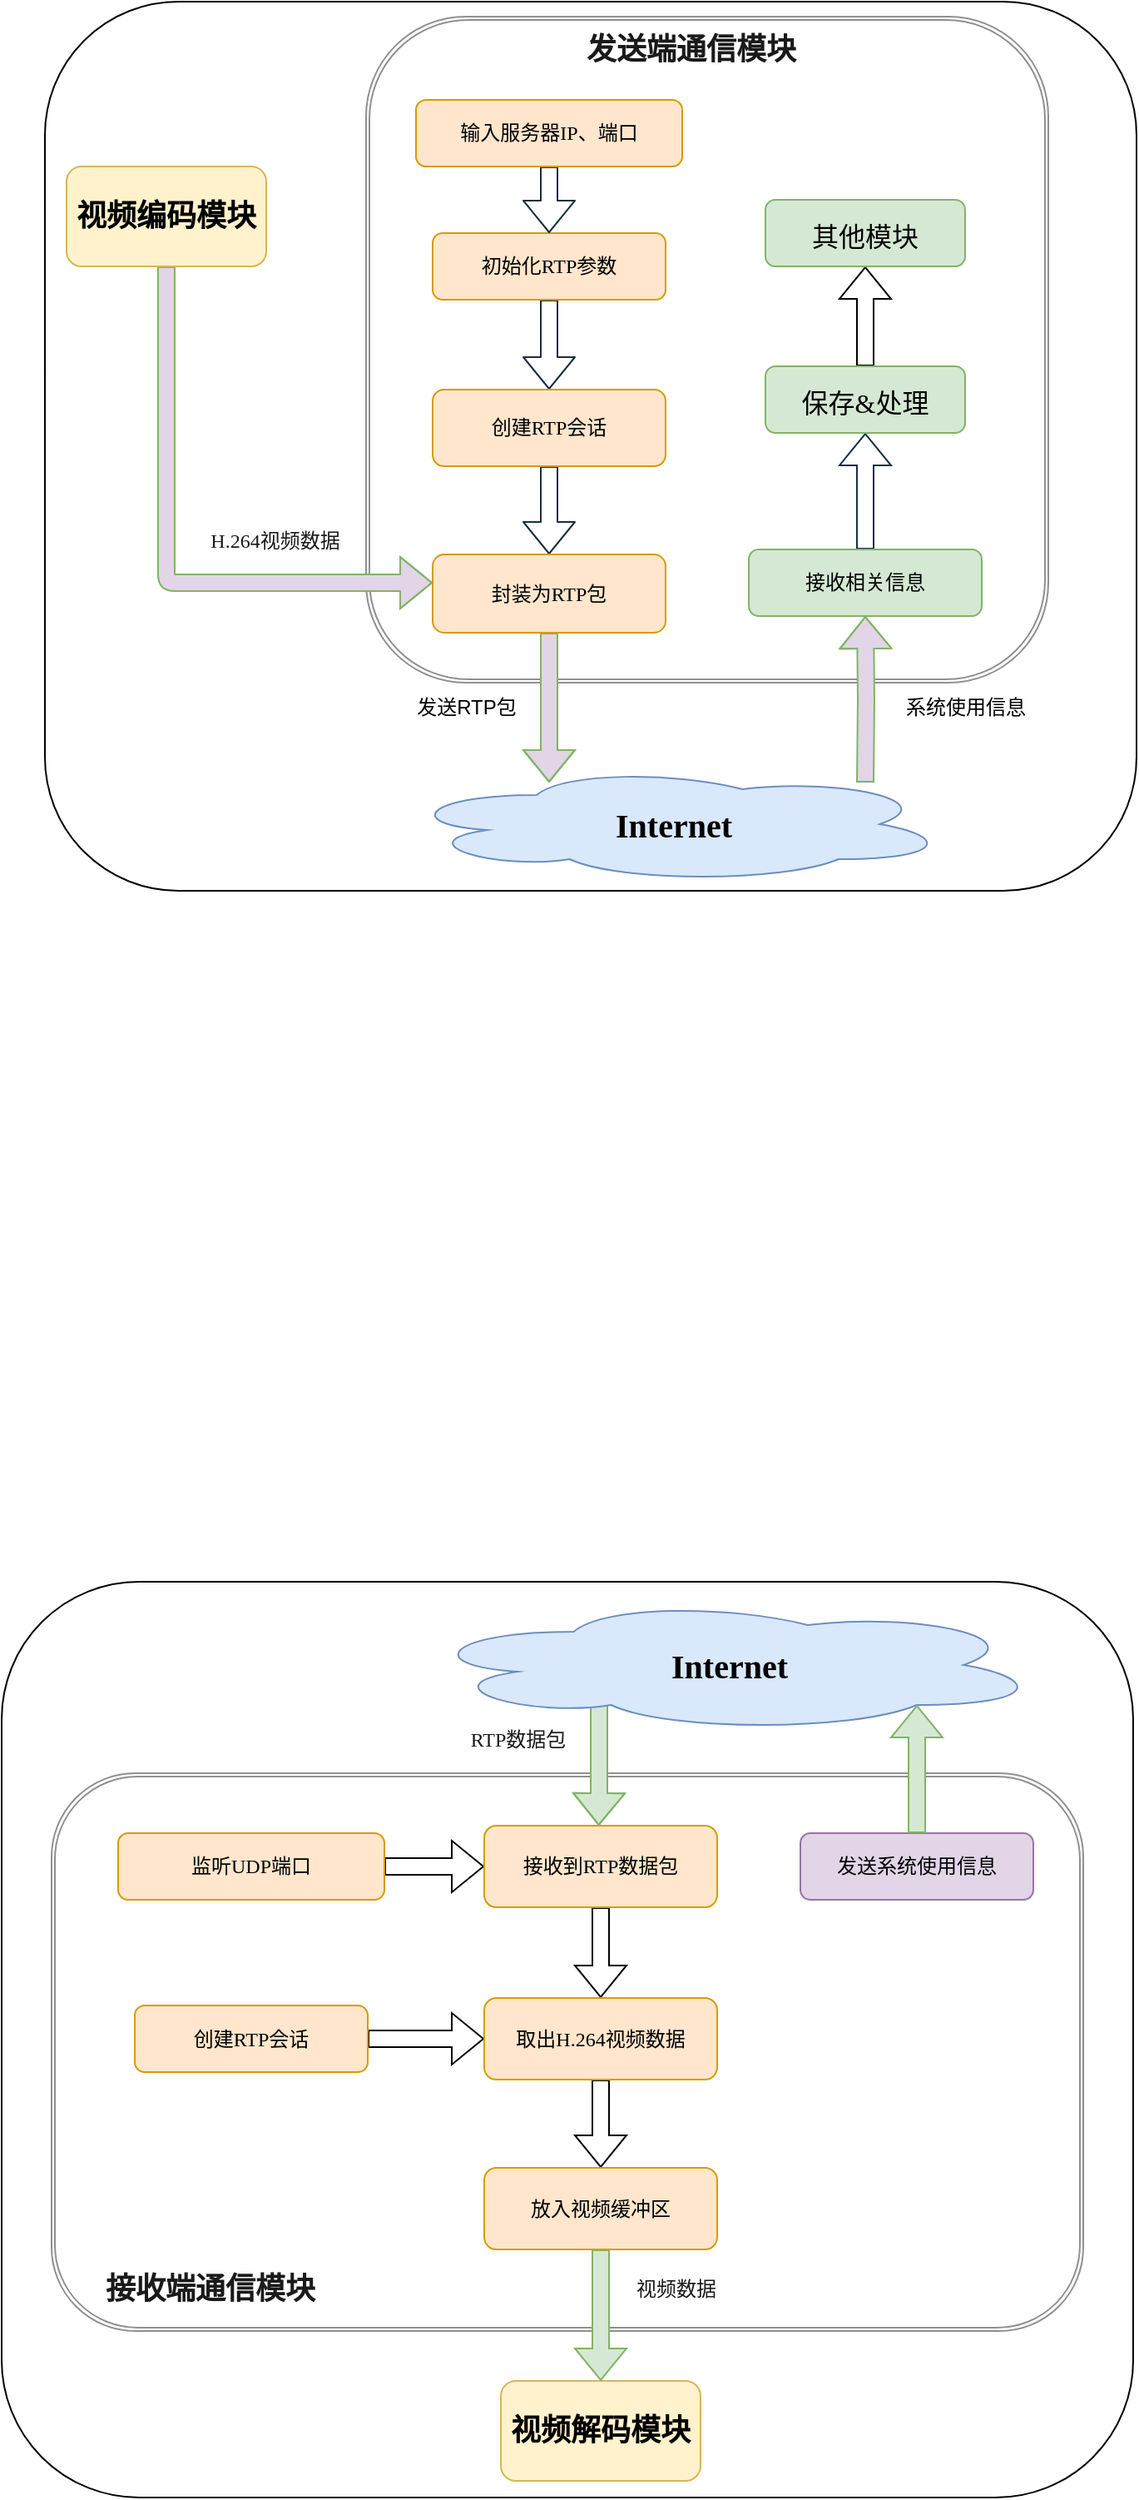 <mxfile version="21.3.8" type="github">
  <diagram name="第 1 页" id="5-qiBzwe0noC_fsVUQBr">
    <mxGraphModel dx="1311" dy="474" grid="0" gridSize="10" guides="1" tooltips="1" connect="1" arrows="1" fold="1" page="0" pageScale="1" pageWidth="827" pageHeight="1169" background="none" math="0" shadow="0">
      <root>
        <mxCell id="0" />
        <mxCell id="1" parent="0" />
        <mxCell id="p3Ov0_laud73-zraFtZD-27" value="" style="rounded=1;whiteSpace=wrap;html=1;fillColor=none;" parent="1" vertex="1">
          <mxGeometry x="-113" y="41" width="656" height="534" as="geometry" />
        </mxCell>
        <mxCell id="p3Ov0_laud73-zraFtZD-50" value="" style="rounded=1;whiteSpace=wrap;html=1;fillColor=none;" parent="1" vertex="1">
          <mxGeometry x="-139" y="990" width="680" height="550" as="geometry" />
        </mxCell>
        <mxCell id="p3Ov0_laud73-zraFtZD-1" value="" style="shape=ext;double=1;rounded=1;whiteSpace=wrap;html=1;fillColor=none;fontFamily=Times New Roman;labelBackgroundColor=none;strokeColor=#909090;fontColor=#1A1A1A;" parent="1" vertex="1">
          <mxGeometry x="80" y="50" width="410" height="400" as="geometry" />
        </mxCell>
        <mxCell id="p3Ov0_laud73-zraFtZD-9" value="" style="edgeStyle=orthogonalEdgeStyle;rounded=1;orthogonalLoop=1;jettySize=auto;html=1;shape=flexArrow;fontFamily=Times New Roman;labelBackgroundColor=none;strokeColor=#182E3E;fontColor=default;" parent="1" source="p3Ov0_laud73-zraFtZD-2" target="p3Ov0_laud73-zraFtZD-3" edge="1">
          <mxGeometry relative="1" as="geometry" />
        </mxCell>
        <mxCell id="p3Ov0_laud73-zraFtZD-2" value="初始化RTP参数" style="rounded=1;whiteSpace=wrap;html=1;fontFamily=Times New Roman;labelBackgroundColor=none;fillColor=#ffe6cc;strokeColor=#d79b00;" parent="1" vertex="1">
          <mxGeometry x="120" y="180" width="140" height="40" as="geometry" />
        </mxCell>
        <mxCell id="p3Ov0_laud73-zraFtZD-11" value="" style="edgeStyle=orthogonalEdgeStyle;rounded=1;orthogonalLoop=1;jettySize=auto;html=1;shape=flexArrow;fontFamily=Times New Roman;labelBackgroundColor=none;strokeColor=#182E3E;fontColor=default;" parent="1" source="p3Ov0_laud73-zraFtZD-3" target="p3Ov0_laud73-zraFtZD-5" edge="1">
          <mxGeometry relative="1" as="geometry" />
        </mxCell>
        <mxCell id="p3Ov0_laud73-zraFtZD-3" value="创建RTP会话" style="rounded=1;whiteSpace=wrap;html=1;fontFamily=Times New Roman;labelBackgroundColor=none;fillColor=#ffe6cc;strokeColor=#d79b00;" parent="1" vertex="1">
          <mxGeometry x="120" y="274" width="140" height="46" as="geometry" />
        </mxCell>
        <mxCell id="p3Ov0_laud73-zraFtZD-8" value="" style="edgeStyle=orthogonalEdgeStyle;rounded=1;orthogonalLoop=1;jettySize=auto;html=1;entryX=0.5;entryY=0;entryDx=0;entryDy=0;shape=flexArrow;fontFamily=Times New Roman;labelBackgroundColor=none;strokeColor=#182E3E;fontColor=default;" parent="1" source="p3Ov0_laud73-zraFtZD-4" target="p3Ov0_laud73-zraFtZD-2" edge="1">
          <mxGeometry relative="1" as="geometry" />
        </mxCell>
        <mxCell id="p3Ov0_laud73-zraFtZD-4" value="输入服务器IP、端口" style="rounded=1;whiteSpace=wrap;html=1;fontFamily=Times New Roman;labelBackgroundColor=none;fillColor=#ffe6cc;strokeColor=#d79b00;" parent="1" vertex="1">
          <mxGeometry x="110" y="100" width="160" height="40" as="geometry" />
        </mxCell>
        <mxCell id="p3Ov0_laud73-zraFtZD-20" value="" style="edgeStyle=orthogonalEdgeStyle;rounded=0;hachureGap=4;orthogonalLoop=1;jettySize=auto;html=1;strokeColor=#82b366;fontFamily=Architects Daughter;fontSource=https%3A%2F%2Ffonts.googleapis.com%2Fcss%3Ffamily%3DArchitects%2BDaughter;fontSize=16;fontColor=#1A1A1A;shape=flexArrow;fillColor=#E1D5E7;" parent="1" source="p3Ov0_laud73-zraFtZD-5" edge="1">
          <mxGeometry relative="1" as="geometry">
            <mxPoint x="190" y="510" as="targetPoint" />
          </mxGeometry>
        </mxCell>
        <mxCell id="p3Ov0_laud73-zraFtZD-5" value="封装为RTP包" style="rounded=1;whiteSpace=wrap;html=1;fontFamily=Times New Roman;labelBackgroundColor=none;fillColor=#ffe6cc;strokeColor=#d79b00;" parent="1" vertex="1">
          <mxGeometry x="120" y="373" width="140" height="47" as="geometry" />
        </mxCell>
        <mxCell id="p3Ov0_laud73-zraFtZD-12" value="" style="edgeStyle=orthogonalEdgeStyle;rounded=1;orthogonalLoop=1;jettySize=auto;html=1;shape=flexArrow;fontFamily=Times New Roman;labelBackgroundColor=none;strokeColor=#82b366;fontColor=default;fillColor=#E1D5E7;" parent="1" source="p3Ov0_laud73-zraFtZD-6" target="p3Ov0_laud73-zraFtZD-5" edge="1">
          <mxGeometry relative="1" as="geometry">
            <Array as="points">
              <mxPoint x="-40" y="390" />
            </Array>
          </mxGeometry>
        </mxCell>
        <mxCell id="p3Ov0_laud73-zraFtZD-6" value="&lt;font style=&quot;font-size: 18px;&quot;&gt;&lt;b&gt;视频编码模块&lt;/b&gt;&lt;/font&gt;" style="rounded=1;whiteSpace=wrap;html=1;fontFamily=Times New Roman;labelBackgroundColor=none;fillColor=#fff2cc;strokeColor=#d6b656;" parent="1" vertex="1">
          <mxGeometry x="-100" y="140" width="120" height="60" as="geometry" />
        </mxCell>
        <mxCell id="p3Ov0_laud73-zraFtZD-7" value="&lt;h2&gt;&lt;b&gt;&lt;font style=&quot;font-size: 18px;&quot;&gt;发送端通信模块&lt;/font&gt;&lt;/b&gt;&lt;/h2&gt;" style="text;html=1;align=center;verticalAlign=middle;resizable=0;points=[];autosize=1;strokeColor=none;fillColor=none;fontFamily=Times New Roman;rounded=1;labelBackgroundColor=none;fontColor=#1A1A1A;" parent="1" vertex="1">
          <mxGeometry x="200" y="40" width="150" height="60" as="geometry" />
        </mxCell>
        <mxCell id="p3Ov0_laud73-zraFtZD-13" value="H.264视频数据" style="text;html=1;align=center;verticalAlign=middle;resizable=0;points=[];autosize=1;strokeColor=none;fillColor=none;fontFamily=Times New Roman;rounded=1;labelBackgroundColor=none;fontColor=#1A1A1A;" parent="1" vertex="1">
          <mxGeometry x="-40" y="350" width="130" height="30" as="geometry" />
        </mxCell>
        <mxCell id="p3Ov0_laud73-zraFtZD-21" value="" style="edgeStyle=orthogonalEdgeStyle;rounded=0;hachureGap=4;orthogonalLoop=1;jettySize=auto;html=1;strokeColor=#82b366;fontFamily=Architects Daughter;fontSource=https%3A%2F%2Ffonts.googleapis.com%2Fcss%3Ffamily%3DArchitects%2BDaughter;fontSize=16;fontColor=#1A1A1A;entryX=0.5;entryY=1;entryDx=0;entryDy=0;shape=flexArrow;fillColor=#E1D5E7;" parent="1" target="p3Ov0_laud73-zraFtZD-16" edge="1">
          <mxGeometry relative="1" as="geometry">
            <mxPoint x="380" y="510" as="sourcePoint" />
          </mxGeometry>
        </mxCell>
        <mxCell id="p3Ov0_laud73-zraFtZD-14" value="&lt;b&gt;Internet&lt;/b&gt;" style="ellipse;shape=cloud;whiteSpace=wrap;html=1;fontFamily=Times New Roman;fillColor=#dae8fc;strokeColor=#6c8ebf;rounded=1;labelBackgroundColor=none;hachureGap=4;fontSource=https%3A%2F%2Ffonts.googleapis.com%2Fcss%3Ffamily%3DArchitects%2BDaughter;fontSize=20;" parent="1" vertex="1">
          <mxGeometry x="100" y="500" width="330" height="70" as="geometry" />
        </mxCell>
        <mxCell id="p3Ov0_laud73-zraFtZD-18" value="" style="edgeStyle=orthogonalEdgeStyle;rounded=0;hachureGap=4;orthogonalLoop=1;jettySize=auto;html=1;strokeColor=#182E3E;fontFamily=Architects Daughter;fontSource=https%3A%2F%2Ffonts.googleapis.com%2Fcss%3Ffamily%3DArchitects%2BDaughter;fontSize=16;fontColor=#1A1A1A;shape=flexArrow;" parent="1" source="p3Ov0_laud73-zraFtZD-16" target="p3Ov0_laud73-zraFtZD-17" edge="1">
          <mxGeometry relative="1" as="geometry" />
        </mxCell>
        <mxCell id="p3Ov0_laud73-zraFtZD-16" value="接收相关信息" style="rounded=1;whiteSpace=wrap;html=1;fontFamily=Times New Roman;labelBackgroundColor=none;fillColor=#d5e8d4;strokeColor=#82b366;" parent="1" vertex="1">
          <mxGeometry x="310" y="370" width="140" height="40" as="geometry" />
        </mxCell>
        <mxCell id="p3Ov0_laud73-zraFtZD-26" value="" style="edgeStyle=orthogonalEdgeStyle;rounded=0;orthogonalLoop=1;jettySize=auto;html=1;shape=flexArrow;" parent="1" source="p3Ov0_laud73-zraFtZD-17" target="p3Ov0_laud73-zraFtZD-25" edge="1">
          <mxGeometry relative="1" as="geometry" />
        </mxCell>
        <mxCell id="p3Ov0_laud73-zraFtZD-17" value="&lt;font style=&quot;font-size: 16px;&quot;&gt;保存&amp;amp;处理&lt;/font&gt;" style="whiteSpace=wrap;html=1;fontFamily=Times New Roman;fillColor=#d5e8d4;strokeColor=#82b366;rounded=1;labelBackgroundColor=none;hachureGap=4;fontSource=https%3A%2F%2Ffonts.googleapis.com%2Fcss%3Ffamily%3DArchitects%2BDaughter;fontSize=20;" parent="1" vertex="1">
          <mxGeometry x="320" y="260" width="120" height="40" as="geometry" />
        </mxCell>
        <mxCell id="p3Ov0_laud73-zraFtZD-23" value="系统使用信息" style="text;html=1;align=center;verticalAlign=middle;resizable=0;points=[];autosize=1;strokeColor=none;fillColor=none;" parent="1" vertex="1">
          <mxGeometry x="380" y="450" width="120" height="30" as="geometry" />
        </mxCell>
        <mxCell id="p3Ov0_laud73-zraFtZD-24" value="发送RTP包" style="text;html=1;align=center;verticalAlign=middle;resizable=0;points=[];autosize=1;strokeColor=none;fillColor=none;" parent="1" vertex="1">
          <mxGeometry x="90" y="450" width="100" height="30" as="geometry" />
        </mxCell>
        <mxCell id="p3Ov0_laud73-zraFtZD-25" value="&lt;span style=&quot;font-size: 16px;&quot;&gt;其他模块&lt;/span&gt;" style="whiteSpace=wrap;html=1;fontFamily=Times New Roman;fillColor=#d5e8d4;strokeColor=#82b366;rounded=1;labelBackgroundColor=none;hachureGap=4;fontSource=https%3A%2F%2Ffonts.googleapis.com%2Fcss%3Ffamily%3DArchitects%2BDaughter;fontSize=20;" parent="1" vertex="1">
          <mxGeometry x="320" y="160" width="120" height="40" as="geometry" />
        </mxCell>
        <mxCell id="p3Ov0_laud73-zraFtZD-28" value="" style="shape=ext;double=1;rounded=1;whiteSpace=wrap;html=1;fillColor=none;fontFamily=Times New Roman;labelBackgroundColor=none;strokeColor=#909090;fontColor=#1A1A1A;" parent="1" vertex="1">
          <mxGeometry x="-109" y="1105" width="620" height="335" as="geometry" />
        </mxCell>
        <mxCell id="p3Ov0_laud73-zraFtZD-55" value="" style="edgeStyle=orthogonalEdgeStyle;rounded=0;orthogonalLoop=1;jettySize=auto;html=1;shape=flexArrow;" parent="1" source="p3Ov0_laud73-zraFtZD-30" target="p3Ov0_laud73-zraFtZD-53" edge="1">
          <mxGeometry relative="1" as="geometry" />
        </mxCell>
        <mxCell id="p3Ov0_laud73-zraFtZD-30" value="创建RTP会话" style="rounded=1;whiteSpace=wrap;html=1;fontFamily=Times New Roman;labelBackgroundColor=none;fillColor=#ffe6cc;strokeColor=#d79b00;" parent="1" vertex="1">
          <mxGeometry x="-59" y="1244.5" width="140" height="40" as="geometry" />
        </mxCell>
        <mxCell id="p3Ov0_laud73-zraFtZD-52" value="" style="edgeStyle=orthogonalEdgeStyle;rounded=0;orthogonalLoop=1;jettySize=auto;html=1;shape=flexArrow;" parent="1" source="p3Ov0_laud73-zraFtZD-34" target="p3Ov0_laud73-zraFtZD-51" edge="1">
          <mxGeometry relative="1" as="geometry" />
        </mxCell>
        <mxCell id="p3Ov0_laud73-zraFtZD-34" value="监听UDP端口" style="rounded=1;whiteSpace=wrap;html=1;fontFamily=Times New Roman;labelBackgroundColor=none;fillColor=#ffe6cc;strokeColor=#d79b00;" parent="1" vertex="1">
          <mxGeometry x="-69" y="1141" width="160" height="40" as="geometry" />
        </mxCell>
        <mxCell id="p3Ov0_laud73-zraFtZD-38" value="&lt;font style=&quot;font-size: 18px;&quot;&gt;&lt;b&gt;视频解码模块&lt;/b&gt;&lt;/font&gt;" style="rounded=1;whiteSpace=wrap;html=1;fontFamily=Times New Roman;labelBackgroundColor=none;fillColor=#fff2cc;strokeColor=#d6b656;" parent="1" vertex="1">
          <mxGeometry x="161" y="1470" width="120" height="60" as="geometry" />
        </mxCell>
        <mxCell id="p3Ov0_laud73-zraFtZD-39" value="&lt;h2&gt;&lt;b&gt;&lt;font style=&quot;font-size: 18px;&quot;&gt;接收端通信模块&lt;/font&gt;&lt;/b&gt;&lt;/h2&gt;" style="text;html=1;align=center;verticalAlign=middle;resizable=0;points=[];autosize=1;strokeColor=none;fillColor=none;fontFamily=Times New Roman;rounded=1;labelBackgroundColor=none;fontColor=#1A1A1A;" parent="1" vertex="1">
          <mxGeometry x="-89" y="1385" width="150" height="60" as="geometry" />
        </mxCell>
        <mxCell id="p3Ov0_laud73-zraFtZD-40" value="RTP数据包" style="text;html=1;align=center;verticalAlign=middle;resizable=0;points=[];autosize=1;strokeColor=none;fillColor=none;fontFamily=Times New Roman;rounded=1;labelBackgroundColor=none;fontColor=#1A1A1A;" parent="1" vertex="1">
          <mxGeometry x="121" y="1070" width="100" height="30" as="geometry" />
        </mxCell>
        <mxCell id="p3Ov0_laud73-zraFtZD-61" value="" style="edgeStyle=orthogonalEdgeStyle;rounded=0;orthogonalLoop=1;jettySize=auto;html=1;shape=flexArrow;fillColor=#d5e8d4;strokeColor=#82b366;" parent="1" edge="1">
          <mxGeometry relative="1" as="geometry">
            <mxPoint x="220" y="1020" as="sourcePoint" />
            <mxPoint x="219.82" y="1136.5" as="targetPoint" />
            <Array as="points">
              <mxPoint x="219.82" y="1116.5" />
              <mxPoint x="219.82" y="1116.5" />
            </Array>
          </mxGeometry>
        </mxCell>
        <mxCell id="p3Ov0_laud73-zraFtZD-42" value="&lt;b&gt;Internet&lt;/b&gt;" style="ellipse;shape=cloud;whiteSpace=wrap;html=1;fontFamily=Times New Roman;fillColor=#dae8fc;strokeColor=#6c8ebf;rounded=1;labelBackgroundColor=none;hachureGap=4;fontSource=https%3A%2F%2Ffonts.googleapis.com%2Fcss%3Ffamily%3DArchitects%2BDaughter;fontSize=20;" parent="1" vertex="1">
          <mxGeometry x="111" y="1000" width="375" height="80" as="geometry" />
        </mxCell>
        <mxCell id="p3Ov0_laud73-zraFtZD-54" value="" style="edgeStyle=orthogonalEdgeStyle;rounded=0;orthogonalLoop=1;jettySize=auto;html=1;shape=flexArrow;" parent="1" source="p3Ov0_laud73-zraFtZD-51" target="p3Ov0_laud73-zraFtZD-53" edge="1">
          <mxGeometry relative="1" as="geometry" />
        </mxCell>
        <mxCell id="p3Ov0_laud73-zraFtZD-51" value="接收到RTP数据包" style="whiteSpace=wrap;html=1;fontFamily=Times New Roman;fillColor=#ffe6cc;strokeColor=#d79b00;rounded=1;labelBackgroundColor=none;" parent="1" vertex="1">
          <mxGeometry x="151" y="1136.5" width="140" height="49" as="geometry" />
        </mxCell>
        <mxCell id="p3Ov0_laud73-zraFtZD-57" value="" style="edgeStyle=orthogonalEdgeStyle;rounded=0;orthogonalLoop=1;jettySize=auto;html=1;shape=flexArrow;" parent="1" source="p3Ov0_laud73-zraFtZD-53" target="p3Ov0_laud73-zraFtZD-56" edge="1">
          <mxGeometry relative="1" as="geometry" />
        </mxCell>
        <mxCell id="p3Ov0_laud73-zraFtZD-53" value="取出H.264视频数据" style="whiteSpace=wrap;html=1;fontFamily=Times New Roman;fillColor=#ffe6cc;strokeColor=#d79b00;rounded=1;labelBackgroundColor=none;" parent="1" vertex="1">
          <mxGeometry x="151" y="1240" width="140" height="49" as="geometry" />
        </mxCell>
        <mxCell id="p3Ov0_laud73-zraFtZD-59" value="" style="edgeStyle=orthogonalEdgeStyle;rounded=0;orthogonalLoop=1;jettySize=auto;html=1;entryX=0.5;entryY=0;entryDx=0;entryDy=0;shape=flexArrow;fillColor=#d5e8d4;strokeColor=#82b366;" parent="1" source="p3Ov0_laud73-zraFtZD-56" target="p3Ov0_laud73-zraFtZD-38" edge="1">
          <mxGeometry relative="1" as="geometry">
            <mxPoint x="221" y="1471" as="targetPoint" />
          </mxGeometry>
        </mxCell>
        <mxCell id="p3Ov0_laud73-zraFtZD-56" value="放入视频缓冲区" style="whiteSpace=wrap;html=1;fontFamily=Times New Roman;fillColor=#ffe6cc;strokeColor=#d79b00;rounded=1;labelBackgroundColor=none;" parent="1" vertex="1">
          <mxGeometry x="151" y="1342" width="140" height="49" as="geometry" />
        </mxCell>
        <mxCell id="p3Ov0_laud73-zraFtZD-62" value="视频数据" style="text;html=1;align=center;verticalAlign=middle;resizable=0;points=[];autosize=1;strokeColor=none;fillColor=none;fontFamily=Times New Roman;rounded=1;labelBackgroundColor=none;fontColor=#1A1A1A;" parent="1" vertex="1">
          <mxGeometry x="221" y="1400" width="90" height="30" as="geometry" />
        </mxCell>
        <mxCell id="p3Ov0_laud73-zraFtZD-63" value="发送系统使用信息" style="rounded=1;whiteSpace=wrap;html=1;fontFamily=Times New Roman;labelBackgroundColor=none;fillColor=#e1d5e7;strokeColor=#9673a6;" parent="1" vertex="1">
          <mxGeometry x="341" y="1141" width="140" height="40" as="geometry" />
        </mxCell>
        <mxCell id="p3Ov0_laud73-zraFtZD-66" value="" style="shape=flexArrow;endArrow=classic;html=1;rounded=0;exitX=0.5;exitY=0;exitDx=0;exitDy=0;entryX=0.8;entryY=0.8;entryDx=0;entryDy=0;entryPerimeter=0;fillColor=#d5e8d4;strokeColor=#82b366;" parent="1" source="p3Ov0_laud73-zraFtZD-63" target="p3Ov0_laud73-zraFtZD-42" edge="1">
          <mxGeometry width="50" height="50" relative="1" as="geometry">
            <mxPoint x="396" y="1120" as="sourcePoint" />
            <mxPoint x="446" y="1070" as="targetPoint" />
          </mxGeometry>
        </mxCell>
      </root>
    </mxGraphModel>
  </diagram>
</mxfile>
